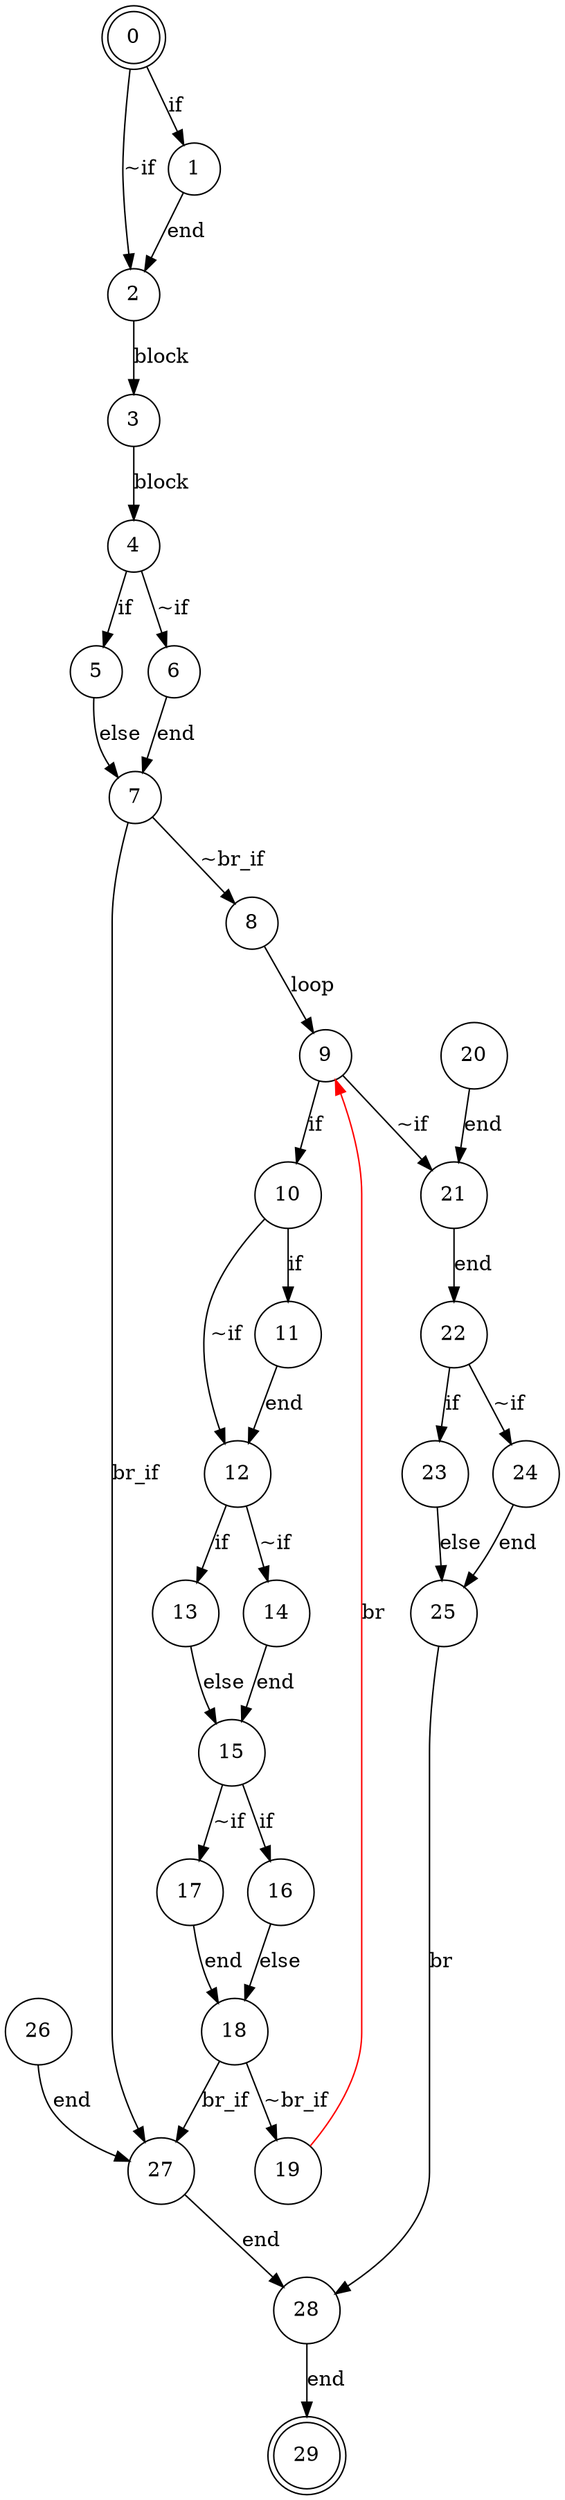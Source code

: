 digraph finite_state_machine {
    node [shape = doublecircle]; 0 29;
    node [shape = circle];
    0 -> 1[label = "if"];
    0 -> 2[label = "~if"];
    1 -> 2[label = "end"];
    2 -> 3[label = "block"];
    3 -> 4[label = "block"];
    4 -> 5[label = "if"];
    4 -> 6[label = "~if"];
    5 -> 7[label = "else"];
    6 -> 7[label = "end"];
    7 -> 8[label = "~br_if"];
    7 -> 27[label = "br_if"];
    8 -> 9[label = "loop"];
    9 -> 10[label = "if"];
    9 -> 21[label = "~if"];
    10 -> 11[label = "if"];
    10 -> 12[label = "~if"];
    11 -> 12[label = "end"];
    12 -> 13[label = "if"];
    12 -> 14[label = "~if"];
    13 -> 15[label = "else"];
    14 -> 15[label = "end"];
    15 -> 16[label = "if"];
    15 -> 17[label = "~if"];
    16 -> 18[label = "else"];
    17 -> 18[label = "end"];
    18 -> 19[label = "~br_if"];
    18 -> 27[label = "br_if"];
    19 -> 9[color="red" label = "br"];
    20 -> 21[label = "end"];
    21 -> 22[label = "end"];
    22 -> 23[label = "if"];
    22 -> 24[label = "~if"];
    23 -> 25[label = "else"];
    24 -> 25[label = "end"];
    25 -> 28[label = "br"];
    26 -> 27[label = "end"];
    27 -> 28[label = "end"];
    28 -> 29[label = "end"];
}
